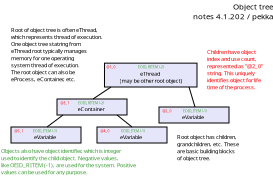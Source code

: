 <?xml version="1.0" encoding="UTF-8"?>
<dia:diagram xmlns:dia="http://www.lysator.liu.se/~alla/dia/">
  <dia:layer name="Background" visible="true" active="true">
    <dia:object type="Standard - Box" version="0" id="O0">
      <dia:attribute name="obj_pos">
        <dia:point val="6.274,3.607"/>
      </dia:attribute>
      <dia:attribute name="obj_bb">
        <dia:rectangle val="6.274,3.607;10.9,4.8"/>
      </dia:attribute>
      <dia:attribute name="elem_corner">
        <dia:point val="6.274,3.607"/>
      </dia:attribute>
      <dia:attribute name="elem_width">
        <dia:real val="4.626"/>
      </dia:attribute>
      <dia:attribute name="elem_height">
        <dia:real val="1.193"/>
      </dia:attribute>
      <dia:attribute name="border_width">
        <dia:real val="0"/>
      </dia:attribute>
      <dia:attribute name="inner_color">
        <dia:color val="#e6e6fa"/>
      </dia:attribute>
      <dia:attribute name="show_background">
        <dia:boolean val="true"/>
      </dia:attribute>
    </dia:object>
    <dia:object type="Standard - Text" version="1" id="O1">
      <dia:attribute name="obj_pos">
        <dia:point val="8.6,4.3"/>
      </dia:attribute>
      <dia:attribute name="obj_bb">
        <dia:rectangle val="6.729,3.959;10.471,4.641"/>
      </dia:attribute>
      <dia:attribute name="text">
        <dia:composite type="text">
          <dia:attribute name="string">
            <dia:string>#eThread
(may be other root object)#</dia:string>
          </dia:attribute>
          <dia:attribute name="font">
            <dia:font family="sans" style="0" name="Helvetica"/>
          </dia:attribute>
          <dia:attribute name="height">
            <dia:real val="0.353"/>
          </dia:attribute>
          <dia:attribute name="pos">
            <dia:point val="8.6,4.221"/>
          </dia:attribute>
          <dia:attribute name="color">
            <dia:color val="#000000"/>
          </dia:attribute>
          <dia:attribute name="alignment">
            <dia:enum val="1"/>
          </dia:attribute>
        </dia:composite>
      </dia:attribute>
      <dia:attribute name="valign">
        <dia:enum val="2"/>
      </dia:attribute>
    </dia:object>
    <dia:object type="Standard - Box" version="0" id="O2">
      <dia:attribute name="obj_pos">
        <dia:point val="3.9,5.4"/>
      </dia:attribute>
      <dia:attribute name="obj_bb">
        <dia:rectangle val="3.9,5.4;7.4,6.2"/>
      </dia:attribute>
      <dia:attribute name="elem_corner">
        <dia:point val="3.9,5.4"/>
      </dia:attribute>
      <dia:attribute name="elem_width">
        <dia:real val="3.5"/>
      </dia:attribute>
      <dia:attribute name="elem_height">
        <dia:real val="0.8"/>
      </dia:attribute>
      <dia:attribute name="border_width">
        <dia:real val="0"/>
      </dia:attribute>
      <dia:attribute name="inner_color">
        <dia:color val="#e6e6fa"/>
      </dia:attribute>
      <dia:attribute name="show_background">
        <dia:boolean val="true"/>
      </dia:attribute>
    </dia:object>
    <dia:object type="Standard - Text" version="1" id="O3">
      <dia:attribute name="obj_pos">
        <dia:point val="5.6,5.9"/>
      </dia:attribute>
      <dia:attribute name="obj_bb">
        <dia:rectangle val="4.822,5.735;6.378,6.065"/>
      </dia:attribute>
      <dia:attribute name="text">
        <dia:composite type="text">
          <dia:attribute name="string">
            <dia:string>#eContainer#</dia:string>
          </dia:attribute>
          <dia:attribute name="font">
            <dia:font family="sans" style="0" name="Helvetica"/>
          </dia:attribute>
          <dia:attribute name="height">
            <dia:real val="0.353"/>
          </dia:attribute>
          <dia:attribute name="pos">
            <dia:point val="5.6,5.997"/>
          </dia:attribute>
          <dia:attribute name="color">
            <dia:color val="#000000"/>
          </dia:attribute>
          <dia:attribute name="alignment">
            <dia:enum val="1"/>
          </dia:attribute>
        </dia:composite>
      </dia:attribute>
      <dia:attribute name="valign">
        <dia:enum val="2"/>
      </dia:attribute>
    </dia:object>
    <dia:object type="Standard - Text" version="1" id="O4">
      <dia:attribute name="obj_pos">
        <dia:point val="5,7.7"/>
      </dia:attribute>
      <dia:attribute name="obj_bb">
        <dia:rectangle val="5,7.105;5,7.85"/>
      </dia:attribute>
      <dia:attribute name="text">
        <dia:composite type="text">
          <dia:attribute name="string">
            <dia:string>##</dia:string>
          </dia:attribute>
          <dia:attribute name="font">
            <dia:font family="sans" style="0" name="Helvetica"/>
          </dia:attribute>
          <dia:attribute name="height">
            <dia:real val="0.8"/>
          </dia:attribute>
          <dia:attribute name="pos">
            <dia:point val="5,7.7"/>
          </dia:attribute>
          <dia:attribute name="color">
            <dia:color val="#000000"/>
          </dia:attribute>
          <dia:attribute name="alignment">
            <dia:enum val="0"/>
          </dia:attribute>
        </dia:composite>
      </dia:attribute>
      <dia:attribute name="valign">
        <dia:enum val="3"/>
      </dia:attribute>
    </dia:object>
    <dia:object type="Standard - Text" version="1" id="O5">
      <dia:attribute name="obj_pos">
        <dia:point val="6.6,3.8"/>
      </dia:attribute>
      <dia:attribute name="obj_bb">
        <dia:rectangle val="6.365,3.701;6.835,3.899"/>
      </dia:attribute>
      <dia:attribute name="text">
        <dia:composite type="text">
          <dia:attribute name="string">
            <dia:string>#@1_0#</dia:string>
          </dia:attribute>
          <dia:attribute name="font">
            <dia:font family="sans" style="0" name="Helvetica"/>
          </dia:attribute>
          <dia:attribute name="height">
            <dia:real val="0.212"/>
          </dia:attribute>
          <dia:attribute name="pos">
            <dia:point val="6.6,3.859"/>
          </dia:attribute>
          <dia:attribute name="color">
            <dia:color val="#ff0000"/>
          </dia:attribute>
          <dia:attribute name="alignment">
            <dia:enum val="1"/>
          </dia:attribute>
        </dia:composite>
      </dia:attribute>
      <dia:attribute name="valign">
        <dia:enum val="2"/>
      </dia:attribute>
    </dia:object>
    <dia:object type="Standard - Text" version="1" id="O6">
      <dia:attribute name="obj_pos">
        <dia:point val="4.3,5.6"/>
      </dia:attribute>
      <dia:attribute name="obj_bb">
        <dia:rectangle val="4.065,5.501;4.535,5.699"/>
      </dia:attribute>
      <dia:attribute name="text">
        <dia:composite type="text">
          <dia:attribute name="string">
            <dia:string>#@3_1#</dia:string>
          </dia:attribute>
          <dia:attribute name="font">
            <dia:font family="sans" style="0" name="Helvetica"/>
          </dia:attribute>
          <dia:attribute name="height">
            <dia:real val="0.212"/>
          </dia:attribute>
          <dia:attribute name="pos">
            <dia:point val="4.3,5.659"/>
          </dia:attribute>
          <dia:attribute name="color">
            <dia:color val="#ff0000"/>
          </dia:attribute>
          <dia:attribute name="alignment">
            <dia:enum val="1"/>
          </dia:attribute>
        </dia:composite>
      </dia:attribute>
      <dia:attribute name="valign">
        <dia:enum val="2"/>
      </dia:attribute>
    </dia:object>
    <dia:object type="Standard - Box" version="0" id="O7">
      <dia:attribute name="obj_pos">
        <dia:point val="5.9,6.8"/>
      </dia:attribute>
      <dia:attribute name="obj_bb">
        <dia:rectangle val="5.9,6.8;9.4,7.6"/>
      </dia:attribute>
      <dia:attribute name="elem_corner">
        <dia:point val="5.9,6.8"/>
      </dia:attribute>
      <dia:attribute name="elem_width">
        <dia:real val="3.5"/>
      </dia:attribute>
      <dia:attribute name="elem_height">
        <dia:real val="0.8"/>
      </dia:attribute>
      <dia:attribute name="border_width">
        <dia:real val="0"/>
      </dia:attribute>
      <dia:attribute name="inner_color">
        <dia:color val="#e6e6fa"/>
      </dia:attribute>
      <dia:attribute name="show_background">
        <dia:boolean val="true"/>
      </dia:attribute>
    </dia:object>
    <dia:object type="Standard - Text" version="1" id="O8">
      <dia:attribute name="obj_pos">
        <dia:point val="7.6,7.3"/>
      </dia:attribute>
      <dia:attribute name="obj_bb">
        <dia:rectangle val="6.931,7.135;8.269,7.465"/>
      </dia:attribute>
      <dia:attribute name="text">
        <dia:composite type="text">
          <dia:attribute name="string">
            <dia:string>#eVariable#</dia:string>
          </dia:attribute>
          <dia:attribute name="font">
            <dia:font family="sans" style="0" name="Helvetica"/>
          </dia:attribute>
          <dia:attribute name="height">
            <dia:real val="0.353"/>
          </dia:attribute>
          <dia:attribute name="pos">
            <dia:point val="7.6,7.397"/>
          </dia:attribute>
          <dia:attribute name="color">
            <dia:color val="#000000"/>
          </dia:attribute>
          <dia:attribute name="alignment">
            <dia:enum val="1"/>
          </dia:attribute>
        </dia:composite>
      </dia:attribute>
      <dia:attribute name="valign">
        <dia:enum val="2"/>
      </dia:attribute>
    </dia:object>
    <dia:object type="Standard - Text" version="1" id="O9">
      <dia:attribute name="obj_pos">
        <dia:point val="6.3,7"/>
      </dia:attribute>
      <dia:attribute name="obj_bb">
        <dia:rectangle val="6.065,6.901;6.535,7.099"/>
      </dia:attribute>
      <dia:attribute name="text">
        <dia:composite type="text">
          <dia:attribute name="string">
            <dia:string>#@4_0#</dia:string>
          </dia:attribute>
          <dia:attribute name="font">
            <dia:font family="sans" style="0" name="Helvetica"/>
          </dia:attribute>
          <dia:attribute name="height">
            <dia:real val="0.212"/>
          </dia:attribute>
          <dia:attribute name="pos">
            <dia:point val="6.3,7.059"/>
          </dia:attribute>
          <dia:attribute name="color">
            <dia:color val="#ff0000"/>
          </dia:attribute>
          <dia:attribute name="alignment">
            <dia:enum val="1"/>
          </dia:attribute>
        </dia:composite>
      </dia:attribute>
      <dia:attribute name="valign">
        <dia:enum val="2"/>
      </dia:attribute>
    </dia:object>
    <dia:object type="Standard - Box" version="0" id="O10">
      <dia:attribute name="obj_pos">
        <dia:point val="9,5.8"/>
      </dia:attribute>
      <dia:attribute name="obj_bb">
        <dia:rectangle val="9,5.8;12.5,6.6"/>
      </dia:attribute>
      <dia:attribute name="elem_corner">
        <dia:point val="9,5.8"/>
      </dia:attribute>
      <dia:attribute name="elem_width">
        <dia:real val="3.5"/>
      </dia:attribute>
      <dia:attribute name="elem_height">
        <dia:real val="0.8"/>
      </dia:attribute>
      <dia:attribute name="border_width">
        <dia:real val="0"/>
      </dia:attribute>
      <dia:attribute name="inner_color">
        <dia:color val="#e6e6fa"/>
      </dia:attribute>
      <dia:attribute name="show_background">
        <dia:boolean val="true"/>
      </dia:attribute>
    </dia:object>
    <dia:object type="Standard - Text" version="1" id="O11">
      <dia:attribute name="obj_pos">
        <dia:point val="10.7,6.3"/>
      </dia:attribute>
      <dia:attribute name="obj_bb">
        <dia:rectangle val="10.031,6.135;11.369,6.465"/>
      </dia:attribute>
      <dia:attribute name="text">
        <dia:composite type="text">
          <dia:attribute name="string">
            <dia:string>#eVariable#</dia:string>
          </dia:attribute>
          <dia:attribute name="font">
            <dia:font family="sans" style="0" name="Helvetica"/>
          </dia:attribute>
          <dia:attribute name="height">
            <dia:real val="0.353"/>
          </dia:attribute>
          <dia:attribute name="pos">
            <dia:point val="10.7,6.397"/>
          </dia:attribute>
          <dia:attribute name="color">
            <dia:color val="#000000"/>
          </dia:attribute>
          <dia:attribute name="alignment">
            <dia:enum val="1"/>
          </dia:attribute>
        </dia:composite>
      </dia:attribute>
      <dia:attribute name="valign">
        <dia:enum val="2"/>
      </dia:attribute>
    </dia:object>
    <dia:object type="Standard - Text" version="1" id="O12">
      <dia:attribute name="obj_pos">
        <dia:point val="9.4,6"/>
      </dia:attribute>
      <dia:attribute name="obj_bb">
        <dia:rectangle val="9.165,5.901;9.635,6.099"/>
      </dia:attribute>
      <dia:attribute name="text">
        <dia:composite type="text">
          <dia:attribute name="string">
            <dia:string>#@2_0#</dia:string>
          </dia:attribute>
          <dia:attribute name="font">
            <dia:font family="sans" style="0" name="Helvetica"/>
          </dia:attribute>
          <dia:attribute name="height">
            <dia:real val="0.212"/>
          </dia:attribute>
          <dia:attribute name="pos">
            <dia:point val="9.4,6.059"/>
          </dia:attribute>
          <dia:attribute name="color">
            <dia:color val="#ff0000"/>
          </dia:attribute>
          <dia:attribute name="alignment">
            <dia:enum val="1"/>
          </dia:attribute>
        </dia:composite>
      </dia:attribute>
      <dia:attribute name="valign">
        <dia:enum val="2"/>
      </dia:attribute>
    </dia:object>
    <dia:object type="Standard - Box" version="0" id="O13">
      <dia:attribute name="obj_pos">
        <dia:point val="1.6,6.8"/>
      </dia:attribute>
      <dia:attribute name="obj_bb">
        <dia:rectangle val="1.6,6.8;5.1,7.6"/>
      </dia:attribute>
      <dia:attribute name="elem_corner">
        <dia:point val="1.6,6.8"/>
      </dia:attribute>
      <dia:attribute name="elem_width">
        <dia:real val="3.5"/>
      </dia:attribute>
      <dia:attribute name="elem_height">
        <dia:real val="0.8"/>
      </dia:attribute>
      <dia:attribute name="border_width">
        <dia:real val="0"/>
      </dia:attribute>
      <dia:attribute name="inner_color">
        <dia:color val="#e6e6fa"/>
      </dia:attribute>
      <dia:attribute name="show_background">
        <dia:boolean val="true"/>
      </dia:attribute>
    </dia:object>
    <dia:object type="Standard - Text" version="1" id="O14">
      <dia:attribute name="obj_pos">
        <dia:point val="3.3,7.3"/>
      </dia:attribute>
      <dia:attribute name="obj_bb">
        <dia:rectangle val="2.631,7.135;3.969,7.465"/>
      </dia:attribute>
      <dia:attribute name="text">
        <dia:composite type="text">
          <dia:attribute name="string">
            <dia:string>#eVariable#</dia:string>
          </dia:attribute>
          <dia:attribute name="font">
            <dia:font family="sans" style="0" name="Helvetica"/>
          </dia:attribute>
          <dia:attribute name="height">
            <dia:real val="0.353"/>
          </dia:attribute>
          <dia:attribute name="pos">
            <dia:point val="3.3,7.397"/>
          </dia:attribute>
          <dia:attribute name="color">
            <dia:color val="#000000"/>
          </dia:attribute>
          <dia:attribute name="alignment">
            <dia:enum val="1"/>
          </dia:attribute>
        </dia:composite>
      </dia:attribute>
      <dia:attribute name="valign">
        <dia:enum val="2"/>
      </dia:attribute>
    </dia:object>
    <dia:object type="Standard - Text" version="1" id="O15">
      <dia:attribute name="obj_pos">
        <dia:point val="2,7"/>
      </dia:attribute>
      <dia:attribute name="obj_bb">
        <dia:rectangle val="1.765,6.901;2.235,7.099"/>
      </dia:attribute>
      <dia:attribute name="text">
        <dia:composite type="text">
          <dia:attribute name="string">
            <dia:string>#@5_1#</dia:string>
          </dia:attribute>
          <dia:attribute name="font">
            <dia:font family="sans" style="0" name="Helvetica"/>
          </dia:attribute>
          <dia:attribute name="height">
            <dia:real val="0.212"/>
          </dia:attribute>
          <dia:attribute name="pos">
            <dia:point val="2,7.059"/>
          </dia:attribute>
          <dia:attribute name="color">
            <dia:color val="#ff0000"/>
          </dia:attribute>
          <dia:attribute name="alignment">
            <dia:enum val="1"/>
          </dia:attribute>
        </dia:composite>
      </dia:attribute>
      <dia:attribute name="valign">
        <dia:enum val="2"/>
      </dia:attribute>
    </dia:object>
    <dia:object type="Standard - Line" version="0" id="O16">
      <dia:attribute name="obj_pos">
        <dia:point val="6.6,4.8"/>
      </dia:attribute>
      <dia:attribute name="obj_bb">
        <dia:rectangle val="5.665,4.765;6.635,5.435"/>
      </dia:attribute>
      <dia:attribute name="conn_endpoints">
        <dia:point val="6.6,4.8"/>
        <dia:point val="5.7,5.4"/>
      </dia:attribute>
      <dia:attribute name="numcp">
        <dia:int val="1"/>
      </dia:attribute>
      <dia:attribute name="line_width">
        <dia:real val="0.05"/>
      </dia:attribute>
    </dia:object>
    <dia:object type="Standard - Line" version="0" id="O17">
      <dia:attribute name="obj_pos">
        <dia:point val="10.5,4.8"/>
      </dia:attribute>
      <dia:attribute name="obj_bb">
        <dia:rectangle val="10.469,4.769;10.831,5.831"/>
      </dia:attribute>
      <dia:attribute name="conn_endpoints">
        <dia:point val="10.5,4.8"/>
        <dia:point val="10.8,5.8"/>
      </dia:attribute>
      <dia:attribute name="numcp">
        <dia:int val="1"/>
      </dia:attribute>
      <dia:attribute name="line_width">
        <dia:real val="0.05"/>
      </dia:attribute>
    </dia:object>
    <dia:object type="Standard - Line" version="0" id="O18">
      <dia:attribute name="obj_pos">
        <dia:point val="4.2,6.2"/>
      </dia:attribute>
      <dia:attribute name="obj_bb">
        <dia:rectangle val="3.365,6.165;4.235,6.835"/>
      </dia:attribute>
      <dia:attribute name="conn_endpoints">
        <dia:point val="4.2,6.2"/>
        <dia:point val="3.4,6.8"/>
      </dia:attribute>
      <dia:attribute name="numcp">
        <dia:int val="1"/>
      </dia:attribute>
      <dia:attribute name="line_width">
        <dia:real val="0.05"/>
      </dia:attribute>
    </dia:object>
    <dia:object type="Standard - Line" version="0" id="O19">
      <dia:attribute name="obj_pos">
        <dia:point val="7.65,6.8"/>
      </dia:attribute>
      <dia:attribute name="obj_bb">
        <dia:rectangle val="6.865,6.165;7.685,6.835"/>
      </dia:attribute>
      <dia:attribute name="conn_endpoints">
        <dia:point val="7.65,6.8"/>
        <dia:point val="6.9,6.2"/>
      </dia:attribute>
      <dia:attribute name="numcp">
        <dia:int val="1"/>
      </dia:attribute>
      <dia:attribute name="line_width">
        <dia:real val="0.05"/>
      </dia:attribute>
      <dia:connections>
        <dia:connection handle="0" to="O7" connection="1"/>
      </dia:connections>
    </dia:object>
    <dia:object type="Standard - Text" version="1" id="O20">
      <dia:attribute name="obj_pos">
        <dia:point val="14.7,0.5"/>
      </dia:attribute>
      <dia:attribute name="obj_bb">
        <dia:rectangle val="10.137,0.5;14.7,1.454"/>
      </dia:attribute>
      <dia:attribute name="text">
        <dia:composite type="text">
          <dia:attribute name="string">
            <dia:string>#Object tree
notes 4.1.202 / pekka#</dia:string>
          </dia:attribute>
          <dia:attribute name="font">
            <dia:font family="sans" style="0" name="Helvetica"/>
          </dia:attribute>
          <dia:attribute name="height">
            <dia:real val="0.494"/>
          </dia:attribute>
          <dia:attribute name="pos">
            <dia:point val="14.7,0.868"/>
          </dia:attribute>
          <dia:attribute name="color">
            <dia:color val="#000000"/>
          </dia:attribute>
          <dia:attribute name="alignment">
            <dia:enum val="2"/>
          </dia:attribute>
        </dia:composite>
      </dia:attribute>
      <dia:attribute name="valign">
        <dia:enum val="0"/>
      </dia:attribute>
    </dia:object>
    <dia:object type="Standard - Text" version="1" id="O21">
      <dia:attribute name="obj_pos">
        <dia:point val="1.6,4.6"/>
      </dia:attribute>
      <dia:attribute name="obj_bb">
        <dia:rectangle val="1.6,1.801;6.99,4.6"/>
      </dia:attribute>
      <dia:attribute name="text">
        <dia:composite type="text">
          <dia:attribute name="string">
            <dia:string>#Root of object tree is often eThread,
which represents thread of execution.
One object tree statring from
eThread root typically manages
memory for one operating 
system thread of execution.
The root object can also be 
eProcess, eContainer, etc.#</dia:string>
          </dia:attribute>
          <dia:attribute name="font">
            <dia:font family="sans" style="0" name="Helvetica"/>
          </dia:attribute>
          <dia:attribute name="height">
            <dia:real val="0.353"/>
          </dia:attribute>
          <dia:attribute name="pos">
            <dia:point val="1.6,2.063"/>
          </dia:attribute>
          <dia:attribute name="color">
            <dia:color val="#000000"/>
          </dia:attribute>
          <dia:attribute name="alignment">
            <dia:enum val="0"/>
          </dia:attribute>
        </dia:composite>
      </dia:attribute>
      <dia:attribute name="valign">
        <dia:enum val="1"/>
      </dia:attribute>
    </dia:object>
    <dia:object type="Standard - Text" version="1" id="O22">
      <dia:attribute name="obj_pos">
        <dia:point val="9.9,7.1"/>
      </dia:attribute>
      <dia:attribute name="obj_bb">
        <dia:rectangle val="9.9,7.1;13.518,8.488"/>
      </dia:attribute>
      <dia:attribute name="text">
        <dia:composite type="text">
          <dia:attribute name="string">
            <dia:string>#Root object has children, 
grandchildren, etc. These
are basic building blocks 
of object tree.#</dia:string>
          </dia:attribute>
          <dia:attribute name="font">
            <dia:font family="sans" style="0" name="Helvetica"/>
          </dia:attribute>
          <dia:attribute name="height">
            <dia:real val="0.353"/>
          </dia:attribute>
          <dia:attribute name="pos">
            <dia:point val="9.9,7.362"/>
          </dia:attribute>
          <dia:attribute name="color">
            <dia:color val="#000000"/>
          </dia:attribute>
          <dia:attribute name="alignment">
            <dia:enum val="0"/>
          </dia:attribute>
        </dia:composite>
      </dia:attribute>
      <dia:attribute name="valign">
        <dia:enum val="0"/>
      </dia:attribute>
    </dia:object>
    <dia:object type="Standard - Text" version="1" id="O23">
      <dia:attribute name="obj_pos">
        <dia:point val="11.4,5"/>
      </dia:attribute>
      <dia:attribute name="obj_bb">
        <dia:rectangle val="11.4,2.881;14.681,5"/>
      </dia:attribute>
      <dia:attribute name="text">
        <dia:composite type="text">
          <dia:attribute name="string">
            <dia:string>#Children have object
index and use count, 
represented as "@2_0"
string. This uniquely 
identifies object for life
time of the process.#</dia:string>
          </dia:attribute>
          <dia:attribute name="font">
            <dia:font family="sans" style="0" name="Helvetica"/>
          </dia:attribute>
          <dia:attribute name="height">
            <dia:real val="0.353"/>
          </dia:attribute>
          <dia:attribute name="pos">
            <dia:point val="11.4,3.152"/>
          </dia:attribute>
          <dia:attribute name="color">
            <dia:color val="#ff0000"/>
          </dia:attribute>
          <dia:attribute name="alignment">
            <dia:enum val="0"/>
          </dia:attribute>
        </dia:composite>
      </dia:attribute>
      <dia:attribute name="valign">
        <dia:enum val="1"/>
      </dia:attribute>
    </dia:object>
    <dia:object type="Standard - Text" version="1" id="O24">
      <dia:attribute name="obj_pos">
        <dia:point val="8.6,3.8"/>
      </dia:attribute>
      <dia:attribute name="obj_bb">
        <dia:rectangle val="7.902,3.694;9.302,3.906"/>
      </dia:attribute>
      <dia:attribute name="text">
        <dia:composite type="text">
          <dia:attribute name="string">
            <dia:string>#EOID_RITEM (-2)#</dia:string>
          </dia:attribute>
          <dia:attribute name="font">
            <dia:font family="sans" style="0" name="Helvetica"/>
          </dia:attribute>
          <dia:attribute name="height">
            <dia:real val="0.212"/>
          </dia:attribute>
          <dia:attribute name="pos">
            <dia:point val="8.6,3.856"/>
          </dia:attribute>
          <dia:attribute name="color">
            <dia:color val="#389e31"/>
          </dia:attribute>
          <dia:attribute name="alignment">
            <dia:enum val="1"/>
          </dia:attribute>
        </dia:composite>
      </dia:attribute>
      <dia:attribute name="valign">
        <dia:enum val="2"/>
      </dia:attribute>
    </dia:object>
    <dia:object type="Standard - Text" version="1" id="O25">
      <dia:attribute name="obj_pos">
        <dia:point val="7.7,7"/>
      </dia:attribute>
      <dia:attribute name="obj_bb">
        <dia:rectangle val="7.061,6.901;8.339,7.099"/>
      </dia:attribute>
      <dia:attribute name="text">
        <dia:composite type="text">
          <dia:attribute name="string">
            <dia:string>#EOID_ITEM (-1)#</dia:string>
          </dia:attribute>
          <dia:attribute name="font">
            <dia:font family="sans" style="0" name="Helvetica"/>
          </dia:attribute>
          <dia:attribute name="height">
            <dia:real val="0.212"/>
          </dia:attribute>
          <dia:attribute name="pos">
            <dia:point val="7.7,7.059"/>
          </dia:attribute>
          <dia:attribute name="color">
            <dia:color val="#389e31"/>
          </dia:attribute>
          <dia:attribute name="alignment">
            <dia:enum val="1"/>
          </dia:attribute>
        </dia:composite>
      </dia:attribute>
      <dia:attribute name="valign">
        <dia:enum val="2"/>
      </dia:attribute>
    </dia:object>
    <dia:object type="Standard - Text" version="1" id="O26">
      <dia:attribute name="obj_pos">
        <dia:point val="10.8,6"/>
      </dia:attribute>
      <dia:attribute name="obj_bb">
        <dia:rectangle val="10.156,5.894;11.439,6.106"/>
      </dia:attribute>
      <dia:attribute name="text">
        <dia:composite type="text">
          <dia:attribute name="string">
            <dia:string>#EOID_ITEM (-1)#</dia:string>
          </dia:attribute>
          <dia:attribute name="font">
            <dia:font family="sans" style="0" name="Helvetica"/>
          </dia:attribute>
          <dia:attribute name="height">
            <dia:real val="0.212"/>
          </dia:attribute>
          <dia:attribute name="pos">
            <dia:point val="10.8,6.056"/>
          </dia:attribute>
          <dia:attribute name="color">
            <dia:color val="#389e31"/>
          </dia:attribute>
          <dia:attribute name="alignment">
            <dia:enum val="1"/>
          </dia:attribute>
        </dia:composite>
      </dia:attribute>
      <dia:attribute name="valign">
        <dia:enum val="2"/>
      </dia:attribute>
    </dia:object>
    <dia:object type="Standard - Text" version="1" id="O27">
      <dia:attribute name="obj_pos">
        <dia:point val="3.3,7"/>
      </dia:attribute>
      <dia:attribute name="obj_bb">
        <dia:rectangle val="2.656,6.894;3.939,7.106"/>
      </dia:attribute>
      <dia:attribute name="text">
        <dia:composite type="text">
          <dia:attribute name="string">
            <dia:string>#EOID_ITEM (-1)#</dia:string>
          </dia:attribute>
          <dia:attribute name="font">
            <dia:font family="sans" style="0" name="Helvetica"/>
          </dia:attribute>
          <dia:attribute name="height">
            <dia:real val="0.212"/>
          </dia:attribute>
          <dia:attribute name="pos">
            <dia:point val="3.3,7.056"/>
          </dia:attribute>
          <dia:attribute name="color">
            <dia:color val="#389e31"/>
          </dia:attribute>
          <dia:attribute name="alignment">
            <dia:enum val="1"/>
          </dia:attribute>
        </dia:composite>
      </dia:attribute>
      <dia:attribute name="valign">
        <dia:enum val="2"/>
      </dia:attribute>
    </dia:object>
    <dia:object type="Standard - Text" version="1" id="O28">
      <dia:attribute name="obj_pos">
        <dia:point val="5.6,5.6"/>
      </dia:attribute>
      <dia:attribute name="obj_bb">
        <dia:rectangle val="4.902,5.501;6.298,5.699"/>
      </dia:attribute>
      <dia:attribute name="text">
        <dia:composite type="text">
          <dia:attribute name="string">
            <dia:string>#EOID_RITEM (-2)#</dia:string>
          </dia:attribute>
          <dia:attribute name="font">
            <dia:font family="sans" style="0" name="Helvetica"/>
          </dia:attribute>
          <dia:attribute name="height">
            <dia:real val="0.212"/>
          </dia:attribute>
          <dia:attribute name="pos">
            <dia:point val="5.6,5.659"/>
          </dia:attribute>
          <dia:attribute name="color">
            <dia:color val="#389e31"/>
          </dia:attribute>
          <dia:attribute name="alignment">
            <dia:enum val="1"/>
          </dia:attribute>
        </dia:composite>
      </dia:attribute>
      <dia:attribute name="valign">
        <dia:enum val="2"/>
      </dia:attribute>
    </dia:object>
    <dia:object type="Standard - Text" version="1" id="O29">
      <dia:attribute name="obj_pos">
        <dia:point val="1.1,7.8"/>
      </dia:attribute>
      <dia:attribute name="obj_bb">
        <dia:rectangle val="1.1,7.8;8.83,9.188"/>
      </dia:attribute>
      <dia:attribute name="text">
        <dia:composite type="text">
          <dia:attribute name="string">
            <dia:string>#Objects also have object identifier, which is integer
used to identify the child object. Negative values,
like OEID_RITEM (-1), are used for the system. Positive
values can be used for any purpose.#</dia:string>
          </dia:attribute>
          <dia:attribute name="font">
            <dia:font family="sans" style="0" name="Helvetica"/>
          </dia:attribute>
          <dia:attribute name="height">
            <dia:real val="0.353"/>
          </dia:attribute>
          <dia:attribute name="pos">
            <dia:point val="1.1,8.062"/>
          </dia:attribute>
          <dia:attribute name="color">
            <dia:color val="#389e31"/>
          </dia:attribute>
          <dia:attribute name="alignment">
            <dia:enum val="0"/>
          </dia:attribute>
        </dia:composite>
      </dia:attribute>
      <dia:attribute name="valign">
        <dia:enum val="0"/>
      </dia:attribute>
    </dia:object>
  </dia:layer>
</dia:diagram>
